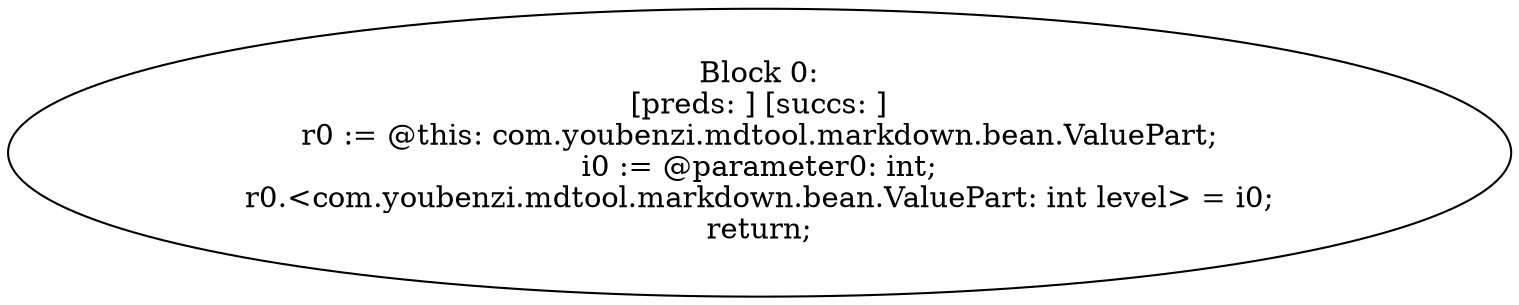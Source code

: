 digraph "unitGraph" {
    "Block 0:
[preds: ] [succs: ]
r0 := @this: com.youbenzi.mdtool.markdown.bean.ValuePart;
i0 := @parameter0: int;
r0.<com.youbenzi.mdtool.markdown.bean.ValuePart: int level> = i0;
return;
"
}
